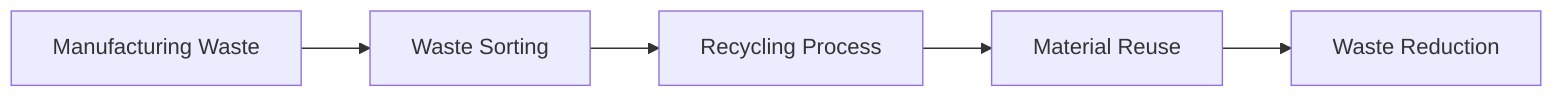 flowchart LR
    Waste[Manufacturing Waste] --> Sort[Waste Sorting]
    Sort --> Recycle[Recycling Process]
    Recycle --> Reuse[Material Reuse]
    Reuse --> Reduce[Waste Reduction]